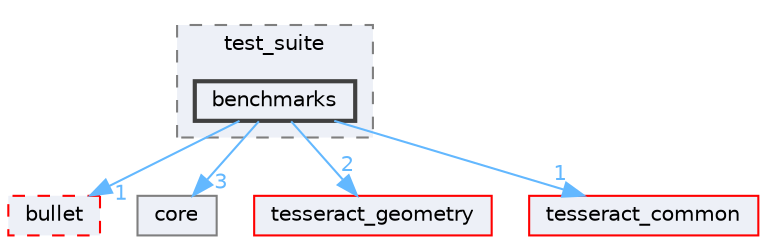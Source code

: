 digraph "tesseract_collision/core/include/tesseract_collision/test_suite/benchmarks"
{
 // LATEX_PDF_SIZE
  bgcolor="transparent";
  edge [fontname=Helvetica,fontsize=10,labelfontname=Helvetica,labelfontsize=10];
  node [fontname=Helvetica,fontsize=10,shape=box,height=0.2,width=0.4];
  compound=true
  subgraph clusterdir_acd4d1ecc06b6e5dea4bd6aad4d28e59 {
    graph [ bgcolor="#edf0f7", pencolor="grey50", label="test_suite", fontname=Helvetica,fontsize=10 style="filled,dashed", URL="dir_acd4d1ecc06b6e5dea4bd6aad4d28e59.html",tooltip=""]
  dir_710533512db6fdb0b012e03314eba0bc [label="benchmarks", fillcolor="#edf0f7", color="grey25", style="filled,bold", URL="dir_710533512db6fdb0b012e03314eba0bc.html",tooltip=""];
  }
  dir_06345f2e0a93a8c3d7765a82cd4266e2 [label="bullet", fillcolor="#edf0f7", color="red", style="filled,dashed", URL="dir_06345f2e0a93a8c3d7765a82cd4266e2.html",tooltip=""];
  dir_3adf51a14cfd4c8a4082b493e4d6dc5e [label="core", fillcolor="#edf0f7", color="grey50", style="filled", URL="dir_3adf51a14cfd4c8a4082b493e4d6dc5e.html",tooltip=""];
  dir_48d618810f42ebb74ce6e28217206bba [label="tesseract_geometry", fillcolor="#edf0f7", color="red", style="filled", URL="dir_48d618810f42ebb74ce6e28217206bba.html",tooltip=""];
  dir_8430b83f3af685b4c96d298a32e9aa37 [label="tesseract_common", fillcolor="#edf0f7", color="red", style="filled", URL="dir_8430b83f3af685b4c96d298a32e9aa37.html",tooltip=""];
  dir_710533512db6fdb0b012e03314eba0bc->dir_06345f2e0a93a8c3d7765a82cd4266e2 [headlabel="1", labeldistance=1.5 headhref="dir_000000_000003.html" color="steelblue1" fontcolor="steelblue1"];
  dir_710533512db6fdb0b012e03314eba0bc->dir_3adf51a14cfd4c8a4082b493e4d6dc5e [headlabel="3", labeldistance=1.5 headhref="dir_000000_000008.html" color="steelblue1" fontcolor="steelblue1"];
  dir_710533512db6fdb0b012e03314eba0bc->dir_48d618810f42ebb74ce6e28217206bba [headlabel="2", labeldistance=1.5 headhref="dir_000000_000079.html" color="steelblue1" fontcolor="steelblue1"];
  dir_710533512db6fdb0b012e03314eba0bc->dir_8430b83f3af685b4c96d298a32e9aa37 [headlabel="1", labeldistance=1.5 headhref="dir_000000_000075.html" color="steelblue1" fontcolor="steelblue1"];
}
